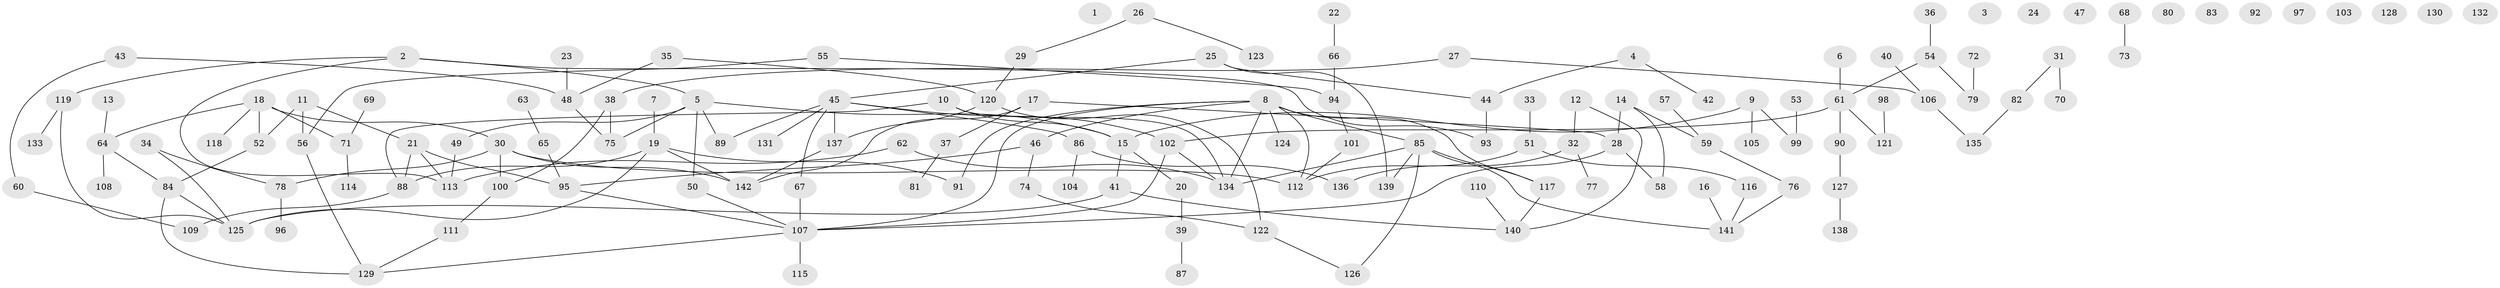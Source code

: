 // coarse degree distribution, {0: 0.30952380952380953, 3: 0.09523809523809523, 2: 0.19047619047619047, 1: 0.2857142857142857, 7: 0.023809523809523808, 6: 0.023809523809523808, 13: 0.023809523809523808, 12: 0.023809523809523808, 4: 0.023809523809523808}
// Generated by graph-tools (version 1.1) at 2025/43/03/04/25 21:43:10]
// undirected, 142 vertices, 165 edges
graph export_dot {
graph [start="1"]
  node [color=gray90,style=filled];
  1;
  2;
  3;
  4;
  5;
  6;
  7;
  8;
  9;
  10;
  11;
  12;
  13;
  14;
  15;
  16;
  17;
  18;
  19;
  20;
  21;
  22;
  23;
  24;
  25;
  26;
  27;
  28;
  29;
  30;
  31;
  32;
  33;
  34;
  35;
  36;
  37;
  38;
  39;
  40;
  41;
  42;
  43;
  44;
  45;
  46;
  47;
  48;
  49;
  50;
  51;
  52;
  53;
  54;
  55;
  56;
  57;
  58;
  59;
  60;
  61;
  62;
  63;
  64;
  65;
  66;
  67;
  68;
  69;
  70;
  71;
  72;
  73;
  74;
  75;
  76;
  77;
  78;
  79;
  80;
  81;
  82;
  83;
  84;
  85;
  86;
  87;
  88;
  89;
  90;
  91;
  92;
  93;
  94;
  95;
  96;
  97;
  98;
  99;
  100;
  101;
  102;
  103;
  104;
  105;
  106;
  107;
  108;
  109;
  110;
  111;
  112;
  113;
  114;
  115;
  116;
  117;
  118;
  119;
  120;
  121;
  122;
  123;
  124;
  125;
  126;
  127;
  128;
  129;
  130;
  131;
  132;
  133;
  134;
  135;
  136;
  137;
  138;
  139;
  140;
  141;
  142;
  2 -- 5;
  2 -- 93;
  2 -- 113;
  2 -- 119;
  4 -- 42;
  4 -- 44;
  5 -- 15;
  5 -- 49;
  5 -- 50;
  5 -- 75;
  5 -- 89;
  6 -- 61;
  7 -- 19;
  8 -- 46;
  8 -- 85;
  8 -- 91;
  8 -- 107;
  8 -- 112;
  8 -- 117;
  8 -- 124;
  8 -- 134;
  9 -- 15;
  9 -- 99;
  9 -- 105;
  10 -- 15;
  10 -- 88;
  10 -- 134;
  11 -- 21;
  11 -- 52;
  11 -- 56;
  12 -- 32;
  12 -- 140;
  13 -- 64;
  14 -- 28;
  14 -- 58;
  14 -- 59;
  15 -- 20;
  15 -- 41;
  16 -- 141;
  17 -- 28;
  17 -- 37;
  17 -- 142;
  18 -- 30;
  18 -- 52;
  18 -- 64;
  18 -- 71;
  18 -- 118;
  19 -- 88;
  19 -- 91;
  19 -- 125;
  19 -- 142;
  20 -- 39;
  21 -- 88;
  21 -- 95;
  21 -- 113;
  22 -- 66;
  23 -- 48;
  25 -- 44;
  25 -- 45;
  25 -- 139;
  26 -- 29;
  26 -- 123;
  27 -- 38;
  27 -- 106;
  28 -- 58;
  28 -- 107;
  29 -- 120;
  30 -- 78;
  30 -- 100;
  30 -- 112;
  30 -- 142;
  31 -- 70;
  31 -- 82;
  32 -- 77;
  32 -- 136;
  33 -- 51;
  34 -- 78;
  34 -- 125;
  35 -- 48;
  35 -- 120;
  36 -- 54;
  37 -- 81;
  38 -- 75;
  38 -- 100;
  39 -- 87;
  40 -- 106;
  41 -- 125;
  41 -- 140;
  43 -- 48;
  43 -- 60;
  44 -- 93;
  45 -- 67;
  45 -- 86;
  45 -- 89;
  45 -- 102;
  45 -- 131;
  45 -- 137;
  46 -- 74;
  46 -- 95;
  48 -- 75;
  49 -- 113;
  50 -- 107;
  51 -- 112;
  51 -- 116;
  52 -- 84;
  53 -- 99;
  54 -- 61;
  54 -- 79;
  55 -- 56;
  55 -- 94;
  56 -- 129;
  57 -- 59;
  59 -- 76;
  60 -- 109;
  61 -- 90;
  61 -- 102;
  61 -- 121;
  62 -- 113;
  62 -- 134;
  63 -- 65;
  64 -- 84;
  64 -- 108;
  65 -- 95;
  66 -- 94;
  67 -- 107;
  68 -- 73;
  69 -- 71;
  71 -- 114;
  72 -- 79;
  74 -- 122;
  76 -- 141;
  78 -- 96;
  82 -- 135;
  84 -- 125;
  84 -- 129;
  85 -- 117;
  85 -- 126;
  85 -- 134;
  85 -- 139;
  85 -- 141;
  86 -- 104;
  86 -- 136;
  88 -- 109;
  90 -- 127;
  94 -- 101;
  95 -- 107;
  98 -- 121;
  100 -- 111;
  101 -- 112;
  102 -- 107;
  102 -- 134;
  106 -- 135;
  107 -- 115;
  107 -- 129;
  110 -- 140;
  111 -- 129;
  116 -- 141;
  117 -- 140;
  119 -- 125;
  119 -- 133;
  120 -- 122;
  120 -- 137;
  122 -- 126;
  127 -- 138;
  137 -- 142;
}
